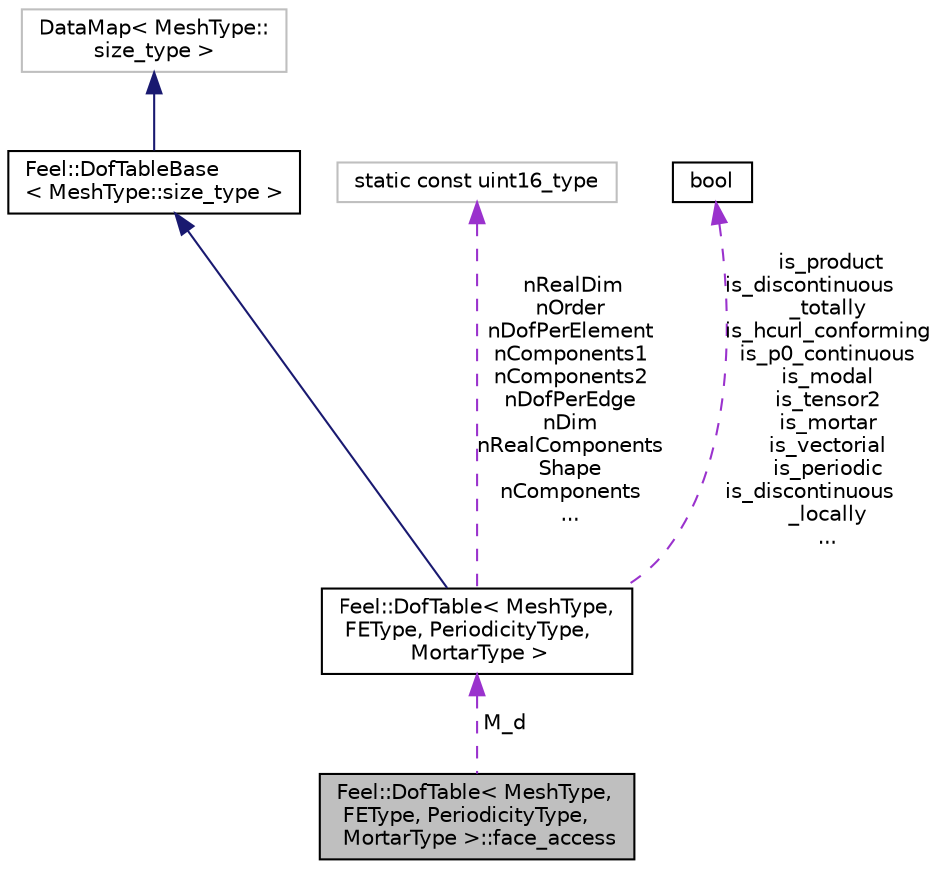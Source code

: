 digraph "Feel::DofTable&lt; MeshType, FEType, PeriodicityType, MortarType &gt;::face_access"
{
 // LATEX_PDF_SIZE
  edge [fontname="Helvetica",fontsize="10",labelfontname="Helvetica",labelfontsize="10"];
  node [fontname="Helvetica",fontsize="10",shape=record];
  Node1 [label="Feel::DofTable\< MeshType,\l FEType, PeriodicityType,\l MortarType \>::face_access",height=0.2,width=0.4,color="black", fillcolor="grey75", style="filled", fontcolor="black",tooltip=" "];
  Node2 -> Node1 [dir="back",color="darkorchid3",fontsize="10",style="dashed",label=" M_d" ,fontname="Helvetica"];
  Node2 [label="Feel::DofTable\< MeshType,\l FEType, PeriodicityType,\l MortarType \>",height=0.2,width=0.4,color="black", fillcolor="white", style="filled",URL="$classFeel_1_1DofTable.html",tooltip="Local-to-global Degree of Freedom table."];
  Node3 -> Node2 [dir="back",color="midnightblue",fontsize="10",style="solid",fontname="Helvetica"];
  Node3 [label="Feel::DofTableBase\l\< MeshType::size_type \>",height=0.2,width=0.4,color="black", fillcolor="white", style="filled",URL="$classFeel_1_1DofTableBase.html",tooltip=" "];
  Node4 -> Node3 [dir="back",color="midnightblue",fontsize="10",style="solid",fontname="Helvetica"];
  Node4 [label="DataMap\< MeshType::\lsize_type  \>",height=0.2,width=0.4,color="grey75", fillcolor="white", style="filled",tooltip=" "];
  Node5 -> Node2 [dir="back",color="darkorchid3",fontsize="10",style="dashed",label=" nRealDim\nnOrder\nnDofPerElement\nnComponents1\nnComponents2\nnDofPerEdge\nnDim\nnRealComponents\nShape\nnComponents\n..." ,fontname="Helvetica"];
  Node5 [label="static const uint16_type",height=0.2,width=0.4,color="grey75", fillcolor="white", style="filled",tooltip=" "];
  Node6 -> Node2 [dir="back",color="darkorchid3",fontsize="10",style="dashed",label=" is_product\nis_discontinuous\l_totally\nis_hcurl_conforming\nis_p0_continuous\nis_modal\nis_tensor2\nis_mortar\nis_vectorial\nis_periodic\nis_discontinuous\l_locally\n..." ,fontname="Helvetica"];
  Node6 [label="bool",height=0.2,width=0.4,color="black", fillcolor="white", style="filled",URL="$classbool.html",tooltip=" "];
}
